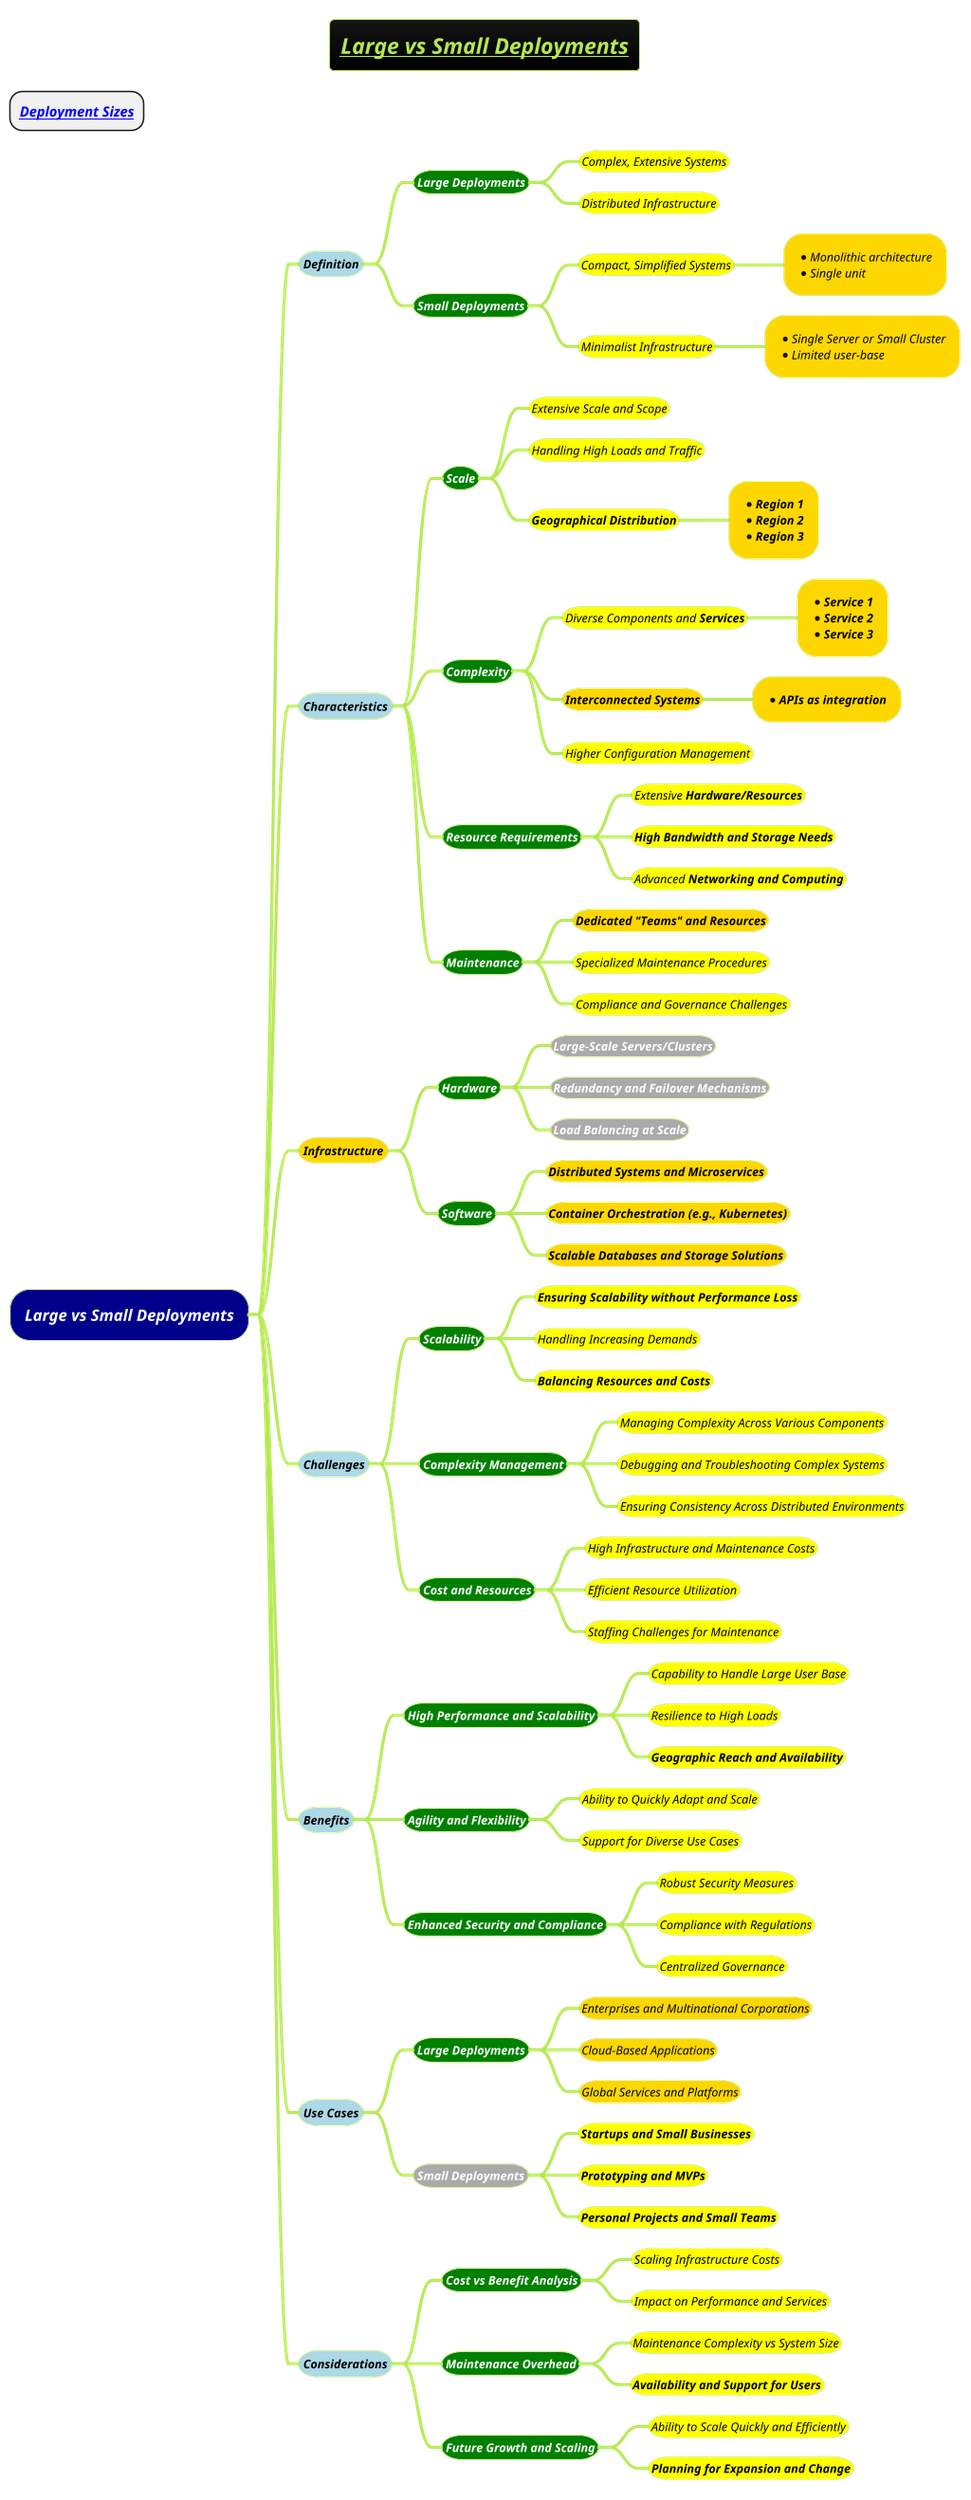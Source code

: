 @startmindmap
title =<i><b><u><size:18>Large vs Small Deployments
* <b><i>[[docs/3-programming-languages/architectural-characteristics/Deployment-size.puml Deployment Sizes]]
!theme hacker

*[#darkblue] <i><color #white>Large vs Small Deployments
**[#lightblue] <i><color #black><size:12>Definition
***[#green] <b><i><color #white><size:12>Large Deployments
****[#yellow] <i><color #black><size:12>Complex, Extensive Systems
****[#yellow] <i><color #black><size:12>Distributed Infrastructure
***[#green] <b><i><color #white><size:12>Small Deployments
****[#yellow] <i><color #black><size:12>Compact, Simplified Systems
*****[#gold] *<i><color #black><size:12>Monolithic architecture\n*<i><color #black><size:12>Single unit
****[#yellow] <i><color #black><size:12>Minimalist Infrastructure
*****[#gold] *<i><color #black><size:12>Single Server or Small Cluster\n*<i><color #black><size:12>Limited user-base
**[#lightblue] <i><color #black><size:12>Characteristics
***[#green] <b><i><color #white><size:12>Scale
****[#yellow] <i><color #black><size:12>Extensive Scale and Scope
****[#yellow] <i><color #black><size:12>Handling High Loads and Traffic
****[#yellow] <i><color #black><size:12><b>Geographical Distribution
*****[#gold] *<i><color #black><size:12><b>Region 1 \n*<i><color #black><size:12><b>Region 2 \n*<i><color #black><size:12><b>Region 3
***[#green] <b><i><color #white><size:12>Complexity
****[#yellow] <i><color #black><size:12>Diverse Components and <b>Services
*****[#gold] *<i><color #black><size:12><b>Service 1 \n*<i><color #black><size:12><b>Service 2 \n*<i><color #black><size:12><b>Service 3
****[#gold] <i><color #black><size:12><b>Interconnected Systems
*****[#gold] *<i><color #black><size:12><b>APIs as integration
****[#yellow] <i><color #black><size:12>Higher Configuration Management
***[#green] <b><i><color #white><size:12>Resource Requirements
****[#yellow] <i><color #black><size:12>Extensive <b>Hardware/Resources
****[#yellow] <i><color #black><size:12><b>High Bandwidth and Storage Needs
****[#yellow] <i><color #black><size:12>Advanced <b>Networking and Computing
***[#green] <b><i><color #white><size:12>Maintenance
****[#gold] <i><color #black><size:12><b>Dedicated "Teams" and Resources
****[#yellow] <i><color #black><size:12>Specialized Maintenance Procedures
****[#yellow] <i><color #black><size:12>Compliance and Governance Challenges
**[#gold] <i><color #black><size:12>Infrastructure
***[#green] <b><i><color #white><size:12>Hardware
****[#a] <i><color #white><size:12><b>Large-Scale Servers/Clusters
****[#a] <i><color #white><size:12><b>Redundancy and Failover Mechanisms
****[#a] <i><color #white><size:12><b>Load Balancing at Scale
***[#green] <b><i><color #white><size:12>Software
****[#gold] <b><i><color #black><size:12>Distributed Systems and Microservices
****[#gold] <b><i><color #black><size:12>Container Orchestration (e.g., Kubernetes)
****[#gold] <b><i><color #black><size:12>Scalable Databases and Storage Solutions
**[#lightblue] <i><color #black><size:12>Challenges
***[#green] <b><i><color #white><size:12>Scalability
****[#yellow] <i><color #black><size:12><b>Ensuring Scalability without Performance Loss
****[#yellow] <i><color #black><size:12>Handling Increasing Demands
****[#yellow] <i><color #black><size:12><b>Balancing Resources and Costs
***[#green] <b><i><color #white><size:12>Complexity Management
****[#yellow] <i><color #black><size:12>Managing Complexity Across Various Components
****[#yellow] <i><color #black><size:12>Debugging and Troubleshooting Complex Systems
****[#yellow] <i><color #black><size:12>Ensuring Consistency Across Distributed Environments
***[#green] <b><i><color #white><size:12>Cost and Resources
****[#yellow] <i><color #black><size:12>High Infrastructure and Maintenance Costs
****[#yellow] <i><color #black><size:12>Efficient Resource Utilization
****[#yellow] <i><color #black><size:12>Staffing Challenges for Maintenance
**[#lightblue] <i><color #black><size:12>Benefits
***[#green] <b><i><color #white><size:12>High Performance and Scalability
****[#yellow] <i><color #black><size:12>Capability to Handle Large User Base
****[#yellow] <i><color #black><size:12>Resilience to High Loads
****[#yellow] <i><color #black><size:12><b>Geographic Reach and Availability
***[#green] <b><i><color #white><size:12>Agility and Flexibility
****[#yellow] <i><color #black><size:12>Ability to Quickly Adapt and Scale
****[#yellow] <i><color #black><size:12>Support for Diverse Use Cases
***[#green] <b><i><color #white><size:12>Enhanced Security and Compliance
****[#yellow] <i><color #black><size:12>Robust Security Measures
****[#yellow] <i><color #black><size:12>Compliance with Regulations
****[#yellow] <i><color #black><size:12>Centralized Governance
**[#lightblue] <i><color #black><size:12>Use Cases
***[#green] <b><i><color #white><size:12>Large Deployments
****[#gold] <i><color #black><size:12>Enterprises and Multinational Corporations
****[#gold] <i><color #black><size:12>Cloud-Based Applications
****[#gold] <i><color #black><size:12>Global Services and Platforms
***[#a] <b><i><color #white><size:12>Small Deployments
****[#yellow] <b><i><color #black><size:12>Startups and Small Businesses
****[#yellow] <b><i><color #black><size:12>Prototyping and MVPs
****[#yellow] <b><i><color #black><size:12>Personal Projects and Small Teams
**[#lightblue] <i><color #black><size:12>Considerations
***[#green] <b><i><color #white><size:12>Cost vs Benefit Analysis
****[#yellow] <i><color #black><size:12>Scaling Infrastructure Costs
****[#yellow] <i><color #black><size:12>Impact on Performance and Services
***[#green] <b><i><color #white><size:12>Maintenance Overhead
****[#yellow] <i><color #black><size:12>Maintenance Complexity vs System Size
****[#yellow] <i><color #black><size:12><b>Availability and Support for Users
***[#green] <b><i><color #white><size:12>Future Growth and Scaling
****[#yellow] <i><color #black><size:12>Ability to Scale Quickly and Efficiently
****[#yellow] <i><color #black><size:12><b>Planning for Expansion and Change
@endmindmap
